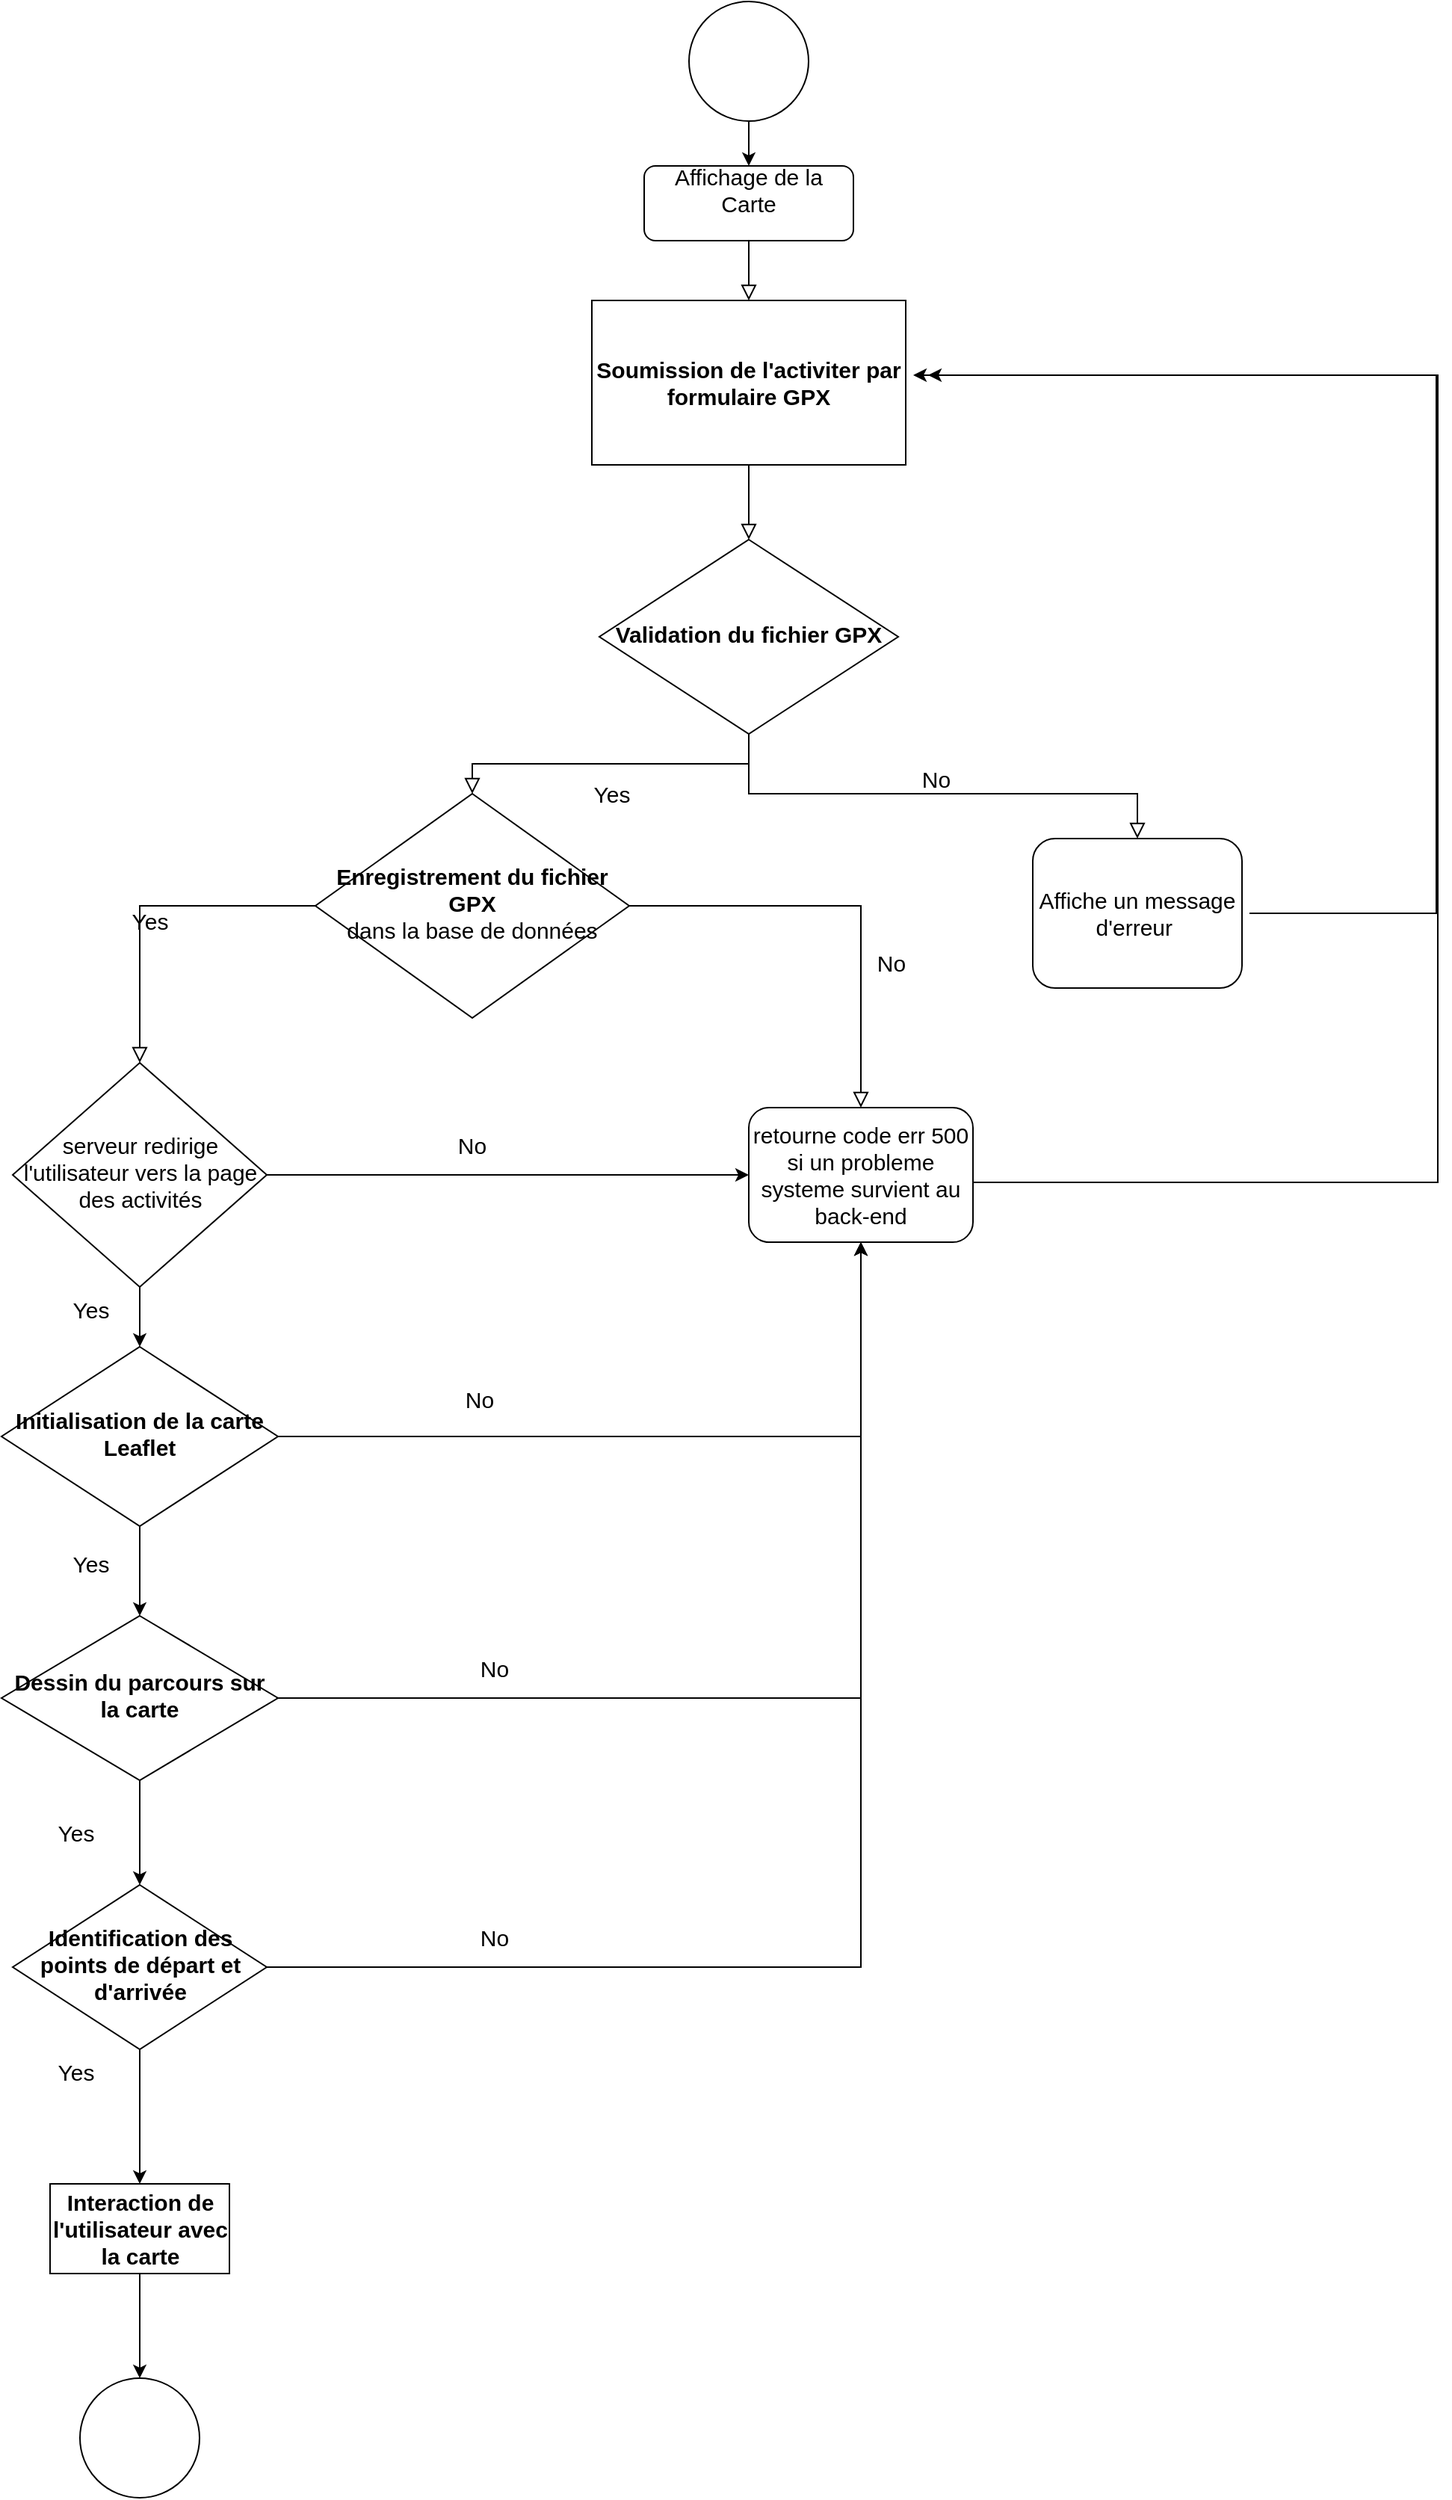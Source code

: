 <mxfile version="24.1.0" type="device" pages="3">
  <diagram id="i1ACrBywy2Pd3KEJN3nK" name="flux logique">
    <mxGraphModel dx="2261" dy="2013" grid="1" gridSize="10" guides="1" tooltips="1" connect="1" arrows="1" fold="1" page="1" pageScale="1" pageWidth="827" pageHeight="1169" math="0" shadow="0">
      <root>
        <mxCell id="0" />
        <mxCell id="1" parent="0" />
        <mxCell id="f6J1kx-qtBaKe6uN9IIR-1" value="" style="rounded=0;html=1;jettySize=auto;orthogonalLoop=1;fontSize=15;endArrow=block;endFill=0;endSize=8;strokeWidth=1;shadow=0;labelBackgroundColor=none;edgeStyle=orthogonalEdgeStyle;" parent="1" source="f6J1kx-qtBaKe6uN9IIR-21" target="f6J1kx-qtBaKe6uN9IIR-5" edge="1">
          <mxGeometry relative="1" as="geometry" />
        </mxCell>
        <mxCell id="f6J1kx-qtBaKe6uN9IIR-2" value="&lt;font style=&quot;font-size: 15px;&quot;&gt;Affichage de la Carte&lt;/font&gt;&lt;div style=&quot;font-size: 15px;&quot;&gt;&lt;font style=&quot;font-size: 15px;&quot;&gt;&lt;br style=&quot;font-size: 15px;&quot;&gt;&lt;/font&gt;&lt;/div&gt;" style="rounded=1;whiteSpace=wrap;html=1;fontSize=15;glass=0;strokeWidth=1;shadow=0;" parent="1" vertex="1">
          <mxGeometry x="370" y="-140" width="140" height="50" as="geometry" />
        </mxCell>
        <mxCell id="f6J1kx-qtBaKe6uN9IIR-3" value="Yes" style="rounded=0;html=1;jettySize=auto;orthogonalLoop=1;fontSize=15;endArrow=block;endFill=0;endSize=8;strokeWidth=1;shadow=0;labelBackgroundColor=none;edgeStyle=orthogonalEdgeStyle;" parent="1" source="f6J1kx-qtBaKe6uN9IIR-5" target="f6J1kx-qtBaKe6uN9IIR-9" edge="1">
          <mxGeometry y="20" relative="1" as="geometry">
            <mxPoint as="offset" />
          </mxGeometry>
        </mxCell>
        <mxCell id="f6J1kx-qtBaKe6uN9IIR-4" value="No" style="edgeStyle=orthogonalEdgeStyle;rounded=0;html=1;jettySize=auto;orthogonalLoop=1;fontSize=15;endArrow=block;endFill=0;endSize=8;strokeWidth=1;shadow=0;labelBackgroundColor=none;" parent="1" source="f6J1kx-qtBaKe6uN9IIR-5" target="f6J1kx-qtBaKe6uN9IIR-6" edge="1">
          <mxGeometry y="10" relative="1" as="geometry">
            <mxPoint as="offset" />
            <Array as="points">
              <mxPoint x="440" y="280" />
            </Array>
          </mxGeometry>
        </mxCell>
        <mxCell id="f6J1kx-qtBaKe6uN9IIR-5" value="&lt;strong style=&quot;font-size: 15px;&quot;&gt;Validation du fichier GPX&lt;/strong&gt;" style="rhombus;whiteSpace=wrap;html=1;shadow=0;fontFamily=Helvetica;fontSize=15;align=center;strokeWidth=1;spacing=6;spacingTop=-4;" parent="1" vertex="1">
          <mxGeometry x="340" y="110" width="200" height="130" as="geometry" />
        </mxCell>
        <mxCell id="f6J1kx-qtBaKe6uN9IIR-19" style="edgeStyle=orthogonalEdgeStyle;rounded=0;orthogonalLoop=1;jettySize=auto;html=1;exitX=0.5;exitY=1;exitDx=0;exitDy=0;fontSize=15;" parent="1" source="f6J1kx-qtBaKe6uN9IIR-20" target="f6J1kx-qtBaKe6uN9IIR-13" edge="1">
          <mxGeometry relative="1" as="geometry">
            <Array as="points" />
          </mxGeometry>
        </mxCell>
        <mxCell id="rBJwGntSCLFOpuWQ98ki-2" style="edgeStyle=orthogonalEdgeStyle;rounded=0;orthogonalLoop=1;jettySize=auto;html=1;exitX=1;exitY=0.5;exitDx=0;exitDy=0;fontSize=15;" parent="1" edge="1">
          <mxGeometry relative="1" as="geometry">
            <mxPoint x="560" as="targetPoint" />
            <mxPoint x="775" y="360" as="sourcePoint" />
            <Array as="points">
              <mxPoint x="900" y="360" />
              <mxPoint x="900" />
            </Array>
          </mxGeometry>
        </mxCell>
        <mxCell id="f6J1kx-qtBaKe6uN9IIR-6" value="Affiche un message d&#39;erreur&amp;nbsp;" style="rounded=1;whiteSpace=wrap;html=1;fontSize=15;glass=0;strokeWidth=1;shadow=0;" parent="1" vertex="1">
          <mxGeometry x="630" y="310" width="140" height="100" as="geometry" />
        </mxCell>
        <mxCell id="f6J1kx-qtBaKe6uN9IIR-7" value="No" style="rounded=0;html=1;jettySize=auto;orthogonalLoop=1;fontSize=15;endArrow=block;endFill=0;endSize=8;strokeWidth=1;shadow=0;labelBackgroundColor=none;edgeStyle=orthogonalEdgeStyle;" parent="1" source="f6J1kx-qtBaKe6uN9IIR-9" target="f6J1kx-qtBaKe6uN9IIR-10" edge="1">
          <mxGeometry x="0.331" y="20" relative="1" as="geometry">
            <mxPoint as="offset" />
          </mxGeometry>
        </mxCell>
        <mxCell id="f6J1kx-qtBaKe6uN9IIR-8" value="Yes" style="edgeStyle=orthogonalEdgeStyle;rounded=0;html=1;jettySize=auto;orthogonalLoop=1;fontSize=15;endArrow=block;endFill=0;endSize=8;strokeWidth=1;shadow=0;labelBackgroundColor=none;" parent="1" source="f6J1kx-qtBaKe6uN9IIR-9" target="rBJwGntSCLFOpuWQ98ki-7" edge="1">
          <mxGeometry y="10" relative="1" as="geometry">
            <mxPoint as="offset" />
            <mxPoint x="35" y="480" as="targetPoint" />
          </mxGeometry>
        </mxCell>
        <mxCell id="f6J1kx-qtBaKe6uN9IIR-9" value="&lt;strong style=&quot;font-size: 15px;&quot;&gt;Enregistrement du fichier GPX&lt;br style=&quot;font-size: 15px;&quot;&gt;&lt;/strong&gt;dans la base de données&lt;strong style=&quot;font-size: 15px;&quot;&gt;&lt;br style=&quot;font-size: 15px;&quot;&gt;&lt;/strong&gt;" style="rhombus;whiteSpace=wrap;html=1;shadow=0;fontFamily=Helvetica;fontSize=15;align=center;strokeWidth=1;spacing=6;spacingTop=-4;" parent="1" vertex="1">
          <mxGeometry x="150" y="280" width="210" height="150" as="geometry" />
        </mxCell>
        <mxCell id="rBJwGntSCLFOpuWQ98ki-3" style="edgeStyle=orthogonalEdgeStyle;rounded=0;orthogonalLoop=1;jettySize=auto;html=1;exitX=1;exitY=0.5;exitDx=0;exitDy=0;fontSize=15;" parent="1" source="f6J1kx-qtBaKe6uN9IIR-10" edge="1">
          <mxGeometry relative="1" as="geometry">
            <mxPoint x="550" as="targetPoint" />
            <mxPoint x="580" y="475" as="sourcePoint" />
            <Array as="points">
              <mxPoint x="580" y="535" />
              <mxPoint x="580" y="540" />
              <mxPoint x="901" y="540" />
              <mxPoint x="901" />
            </Array>
          </mxGeometry>
        </mxCell>
        <mxCell id="f6J1kx-qtBaKe6uN9IIR-10" value="&lt;font style=&quot;font-size: 15px;&quot;&gt;retourne code err 500&lt;br style=&quot;font-size: 15px;&quot;&gt;si un probleme systeme survient au back-end&lt;/font&gt;" style="rounded=1;whiteSpace=wrap;html=1;fontSize=15;glass=0;strokeWidth=1;shadow=0;" parent="1" vertex="1">
          <mxGeometry x="440" y="490" width="150" height="90" as="geometry" />
        </mxCell>
        <mxCell id="f6J1kx-qtBaKe6uN9IIR-13" value="" style="ellipse;whiteSpace=wrap;html=1;aspect=fixed;fontSize=15;" parent="1" vertex="1">
          <mxGeometry x="-7.5" y="1340" width="80" height="80" as="geometry" />
        </mxCell>
        <mxCell id="f6J1kx-qtBaKe6uN9IIR-16" style="edgeStyle=orthogonalEdgeStyle;rounded=0;orthogonalLoop=1;jettySize=auto;html=1;fontSize=15;" parent="1" source="f6J1kx-qtBaKe6uN9IIR-14" target="f6J1kx-qtBaKe6uN9IIR-2" edge="1">
          <mxGeometry relative="1" as="geometry" />
        </mxCell>
        <mxCell id="f6J1kx-qtBaKe6uN9IIR-14" value="" style="ellipse;whiteSpace=wrap;html=1;aspect=fixed;fontSize=15;" parent="1" vertex="1">
          <mxGeometry x="400" y="-250" width="80" height="80" as="geometry" />
        </mxCell>
        <mxCell id="f6J1kx-qtBaKe6uN9IIR-20" value="&lt;strong style=&quot;font-size: 15px;&quot;&gt;Interaction de l&#39;utilisateur avec la carte&lt;/strong&gt;" style="rounded=0;whiteSpace=wrap;html=1;fontSize=15;" parent="1" vertex="1">
          <mxGeometry x="-27.5" y="1210" width="120" height="60" as="geometry" />
        </mxCell>
        <mxCell id="rBJwGntSCLFOpuWQ98ki-12" style="edgeStyle=orthogonalEdgeStyle;rounded=0;orthogonalLoop=1;jettySize=auto;html=1;fontSize=15;" parent="1" source="rBJwGntSCLFOpuWQ98ki-6" target="rBJwGntSCLFOpuWQ98ki-8" edge="1">
          <mxGeometry relative="1" as="geometry" />
        </mxCell>
        <mxCell id="rBJwGntSCLFOpuWQ98ki-13" style="edgeStyle=orthogonalEdgeStyle;rounded=0;orthogonalLoop=1;jettySize=auto;html=1;fontSize=15;" parent="1" source="rBJwGntSCLFOpuWQ98ki-6" target="f6J1kx-qtBaKe6uN9IIR-10" edge="1">
          <mxGeometry relative="1" as="geometry" />
        </mxCell>
        <mxCell id="rBJwGntSCLFOpuWQ98ki-6" value="&lt;strong style=&quot;font-size: 15px;&quot;&gt;Initialisation de la carte Leaflet&lt;/strong&gt;&lt;strong style=&quot;font-size: 15px;&quot;&gt;&lt;br style=&quot;font-size: 15px;&quot;&gt;&lt;/strong&gt;" style="rhombus;whiteSpace=wrap;html=1;shadow=0;fontFamily=Helvetica;fontSize=15;align=center;strokeWidth=1;spacing=6;spacingTop=-4;" parent="1" vertex="1">
          <mxGeometry x="-60" y="650" width="185" height="120" as="geometry" />
        </mxCell>
        <mxCell id="rBJwGntSCLFOpuWQ98ki-10" style="edgeStyle=orthogonalEdgeStyle;rounded=0;orthogonalLoop=1;jettySize=auto;html=1;entryX=0;entryY=0.5;entryDx=0;entryDy=0;fontSize=15;" parent="1" source="rBJwGntSCLFOpuWQ98ki-7" target="f6J1kx-qtBaKe6uN9IIR-10" edge="1">
          <mxGeometry relative="1" as="geometry" />
        </mxCell>
        <mxCell id="rBJwGntSCLFOpuWQ98ki-11" style="edgeStyle=orthogonalEdgeStyle;rounded=0;orthogonalLoop=1;jettySize=auto;html=1;fontSize=15;" parent="1" source="rBJwGntSCLFOpuWQ98ki-7" target="rBJwGntSCLFOpuWQ98ki-6" edge="1">
          <mxGeometry relative="1" as="geometry" />
        </mxCell>
        <mxCell id="rBJwGntSCLFOpuWQ98ki-7" value="&lt;span style=&quot;font-size: 15px;&quot;&gt;serveur redirige l&#39;utilisateur vers la page des activités&lt;/span&gt;&lt;strong style=&quot;font-size: 15px;&quot;&gt;&lt;br style=&quot;font-size: 15px;&quot;&gt;&lt;/strong&gt;" style="rhombus;whiteSpace=wrap;html=1;shadow=0;fontFamily=Helvetica;fontSize=15;align=center;strokeWidth=1;spacing=6;spacingTop=-4;" parent="1" vertex="1">
          <mxGeometry x="-52.5" y="460" width="170" height="150" as="geometry" />
        </mxCell>
        <mxCell id="rBJwGntSCLFOpuWQ98ki-14" style="edgeStyle=orthogonalEdgeStyle;rounded=0;orthogonalLoop=1;jettySize=auto;html=1;entryX=0.5;entryY=1;entryDx=0;entryDy=0;fontSize=15;" parent="1" source="rBJwGntSCLFOpuWQ98ki-8" target="f6J1kx-qtBaKe6uN9IIR-10" edge="1">
          <mxGeometry relative="1" as="geometry" />
        </mxCell>
        <mxCell id="rBJwGntSCLFOpuWQ98ki-15" style="edgeStyle=orthogonalEdgeStyle;rounded=0;orthogonalLoop=1;jettySize=auto;html=1;fontSize=15;" parent="1" source="rBJwGntSCLFOpuWQ98ki-8" target="rBJwGntSCLFOpuWQ98ki-9" edge="1">
          <mxGeometry relative="1" as="geometry" />
        </mxCell>
        <mxCell id="rBJwGntSCLFOpuWQ98ki-8" value="&lt;strong style=&quot;font-size: 15px;&quot;&gt;Dessin du parcours sur la carte&lt;/strong&gt;&lt;strong style=&quot;font-size: 15px;&quot;&gt;&lt;br style=&quot;font-size: 15px;&quot;&gt;&lt;/strong&gt;" style="rhombus;whiteSpace=wrap;html=1;shadow=0;fontFamily=Helvetica;fontSize=15;align=center;strokeWidth=1;spacing=6;spacingTop=-4;" parent="1" vertex="1">
          <mxGeometry x="-60" y="830" width="185" height="110" as="geometry" />
        </mxCell>
        <mxCell id="rBJwGntSCLFOpuWQ98ki-16" style="edgeStyle=orthogonalEdgeStyle;rounded=0;orthogonalLoop=1;jettySize=auto;html=1;fontSize=15;" parent="1" source="rBJwGntSCLFOpuWQ98ki-9" target="f6J1kx-qtBaKe6uN9IIR-10" edge="1">
          <mxGeometry relative="1" as="geometry" />
        </mxCell>
        <mxCell id="rBJwGntSCLFOpuWQ98ki-17" style="edgeStyle=orthogonalEdgeStyle;rounded=0;orthogonalLoop=1;jettySize=auto;html=1;fontSize=15;" parent="1" source="rBJwGntSCLFOpuWQ98ki-9" target="f6J1kx-qtBaKe6uN9IIR-20" edge="1">
          <mxGeometry relative="1" as="geometry" />
        </mxCell>
        <mxCell id="rBJwGntSCLFOpuWQ98ki-9" value="&lt;strong style=&quot;font-size: 15px;&quot;&gt;Identification des points de départ et d&#39;arrivée&lt;/strong&gt;&lt;strong style=&quot;font-size: 15px;&quot;&gt;&lt;br style=&quot;font-size: 15px;&quot;&gt;&lt;/strong&gt;" style="rhombus;whiteSpace=wrap;html=1;shadow=0;fontFamily=Helvetica;fontSize=15;align=center;strokeWidth=1;spacing=6;spacingTop=-4;" parent="1" vertex="1">
          <mxGeometry x="-52.5" y="1010" width="170" height="110" as="geometry" />
        </mxCell>
        <mxCell id="rBJwGntSCLFOpuWQ98ki-18" value="&lt;font style=&quot;font-size: 15px;&quot;&gt;Yes&lt;/font&gt;" style="text;strokeColor=none;align=center;fillColor=none;html=1;verticalAlign=middle;whiteSpace=wrap;rounded=0;fontSize=15;" parent="1" vertex="1">
          <mxGeometry x="-30" y="610" width="60" height="30" as="geometry" />
        </mxCell>
        <mxCell id="rBJwGntSCLFOpuWQ98ki-19" value="&lt;font style=&quot;font-size: 15px;&quot;&gt;Yes&lt;/font&gt;" style="text;strokeColor=none;align=center;fillColor=none;html=1;verticalAlign=middle;whiteSpace=wrap;rounded=0;fontSize=15;" parent="1" vertex="1">
          <mxGeometry x="-30" y="780" width="60" height="30" as="geometry" />
        </mxCell>
        <mxCell id="rBJwGntSCLFOpuWQ98ki-20" value="&lt;font style=&quot;font-size: 15px;&quot;&gt;Yes&lt;/font&gt;" style="text;strokeColor=none;align=center;fillColor=none;html=1;verticalAlign=middle;whiteSpace=wrap;rounded=0;fontSize=15;" parent="1" vertex="1">
          <mxGeometry x="-40" y="960" width="60" height="30" as="geometry" />
        </mxCell>
        <mxCell id="rBJwGntSCLFOpuWQ98ki-21" value="&lt;font style=&quot;font-size: 15px;&quot;&gt;Yes&lt;/font&gt;" style="text;strokeColor=none;align=center;fillColor=none;html=1;verticalAlign=middle;whiteSpace=wrap;rounded=0;fontSize=15;" parent="1" vertex="1">
          <mxGeometry x="-40" y="1120" width="60" height="30" as="geometry" />
        </mxCell>
        <mxCell id="rBJwGntSCLFOpuWQ98ki-23" value="&lt;font style=&quot;font-size: 15px;&quot;&gt;No&lt;/font&gt;" style="text;strokeColor=none;align=center;fillColor=none;html=1;verticalAlign=middle;whiteSpace=wrap;rounded=0;fontSize=15;" parent="1" vertex="1">
          <mxGeometry x="240" y="1030" width="60" height="30" as="geometry" />
        </mxCell>
        <mxCell id="rBJwGntSCLFOpuWQ98ki-24" value="&lt;font style=&quot;font-size: 15px;&quot;&gt;No&lt;/font&gt;" style="text;strokeColor=none;align=center;fillColor=none;html=1;verticalAlign=middle;whiteSpace=wrap;rounded=0;fontSize=15;" parent="1" vertex="1">
          <mxGeometry x="240" y="850" width="60" height="30" as="geometry" />
        </mxCell>
        <mxCell id="rBJwGntSCLFOpuWQ98ki-25" value="&lt;font style=&quot;font-size: 15px;&quot;&gt;No&lt;/font&gt;" style="text;strokeColor=none;align=center;fillColor=none;html=1;verticalAlign=middle;whiteSpace=wrap;rounded=0;fontSize=15;" parent="1" vertex="1">
          <mxGeometry x="230" y="670" width="60" height="30" as="geometry" />
        </mxCell>
        <mxCell id="rBJwGntSCLFOpuWQ98ki-26" value="&lt;font style=&quot;font-size: 15px;&quot;&gt;No&lt;/font&gt;" style="text;strokeColor=none;align=center;fillColor=none;html=1;verticalAlign=middle;whiteSpace=wrap;rounded=0;fontSize=15;" parent="1" vertex="1">
          <mxGeometry x="225" y="500" width="60" height="30" as="geometry" />
        </mxCell>
        <mxCell id="rBJwGntSCLFOpuWQ98ki-29" value="" style="rounded=0;html=1;jettySize=auto;orthogonalLoop=1;fontSize=15;endArrow=block;endFill=0;endSize=8;strokeWidth=1;shadow=0;labelBackgroundColor=none;edgeStyle=orthogonalEdgeStyle;" parent="1" source="f6J1kx-qtBaKe6uN9IIR-2" target="f6J1kx-qtBaKe6uN9IIR-21" edge="1">
          <mxGeometry relative="1" as="geometry">
            <mxPoint x="440" y="-90" as="sourcePoint" />
            <mxPoint x="440" y="130" as="targetPoint" />
          </mxGeometry>
        </mxCell>
        <mxCell id="f6J1kx-qtBaKe6uN9IIR-21" value="&lt;strong style=&quot;font-size: 15px;&quot;&gt;Soumission de l&#39;activiter par formulaire GPX&lt;/strong&gt;" style="rounded=0;whiteSpace=wrap;html=1;fontSize=15;" parent="1" vertex="1">
          <mxGeometry x="335" y="-50" width="210" height="110" as="geometry" />
        </mxCell>
      </root>
    </mxGraphModel>
  </diagram>
  <diagram id="v27XW-EMthxNgn7mn4yq" name="modele de donnee">
    <mxGraphModel dx="1434" dy="844" grid="1" gridSize="10" guides="1" tooltips="1" connect="1" arrows="1" fold="1" page="1" pageScale="1" pageWidth="827" pageHeight="1169" math="0" shadow="0">
      <root>
        <mxCell id="0" />
        <mxCell id="1" parent="0" />
        <mxCell id="Eio3FYPdLac3Rj208qRC-1" value="Activity      " style="swimlane;fontStyle=0;align=center;verticalAlign=top;childLayout=stackLayout;horizontal=1;startSize=26;horizontalStack=0;resizeParent=1;resizeLast=0;collapsible=1;marginBottom=0;rounded=0;shadow=0;strokeWidth=1;" parent="1" vertex="1">
          <mxGeometry x="440" y="130" width="250" height="290" as="geometry">
            <mxRectangle x="550" y="140" width="160" height="26" as="alternateBounds" />
          </mxGeometry>
        </mxCell>
        <mxCell id="Eio3FYPdLac3Rj208qRC-2" value="id" style="text;align=left;verticalAlign=top;spacingLeft=4;spacingRight=4;overflow=hidden;rotatable=0;points=[[0,0.5],[1,0.5]];portConstraint=eastwest;" parent="Eio3FYPdLac3Rj208qRC-1" vertex="1">
          <mxGeometry y="26" width="250" height="24" as="geometry" />
        </mxCell>
        <mxCell id="Eio3FYPdLac3Rj208qRC-3" value="userId" style="text;align=left;verticalAlign=top;spacingLeft=4;spacingRight=4;overflow=hidden;rotatable=0;points=[[0,0.5],[1,0.5]];portConstraint=eastwest;rounded=0;shadow=0;html=0;" parent="Eio3FYPdLac3Rj208qRC-1" vertex="1">
          <mxGeometry y="50" width="250" height="26" as="geometry" />
        </mxCell>
        <mxCell id="Eio3FYPdLac3Rj208qRC-4" value="name" style="text;align=left;verticalAlign=top;spacingLeft=4;spacingRight=4;overflow=hidden;rotatable=0;points=[[0,0.5],[1,0.5]];portConstraint=eastwest;rounded=0;shadow=0;html=0;" parent="Eio3FYPdLac3Rj208qRC-1" vertex="1">
          <mxGeometry y="76" width="250" height="26" as="geometry" />
        </mxCell>
        <mxCell id="Eio3FYPdLac3Rj208qRC-5" value="city" style="text;align=left;verticalAlign=top;spacingLeft=4;spacingRight=4;overflow=hidden;rotatable=0;points=[[0,0.5],[1,0.5]];portConstraint=eastwest;rounded=0;shadow=0;html=0;" parent="Eio3FYPdLac3Rj208qRC-1" vertex="1">
          <mxGeometry y="102" width="250" height="26" as="geometry" />
        </mxCell>
        <mxCell id="Eio3FYPdLac3Rj208qRC-6" value="type" style="text;align=left;verticalAlign=top;spacingLeft=4;spacingRight=4;overflow=hidden;rotatable=0;points=[[0,0.5],[1,0.5]];portConstraint=eastwest;rounded=0;shadow=0;html=0;" parent="Eio3FYPdLac3Rj208qRC-1" vertex="1">
          <mxGeometry y="128" width="250" height="26" as="geometry" />
        </mxCell>
        <mxCell id="Eio3FYPdLac3Rj208qRC-7" value="date" style="text;align=left;verticalAlign=top;spacingLeft=4;spacingRight=4;overflow=hidden;rotatable=0;points=[[0,0.5],[1,0.5]];portConstraint=eastwest;" parent="Eio3FYPdLac3Rj208qRC-1" vertex="1">
          <mxGeometry y="154" width="250" height="26" as="geometry" />
        </mxCell>
        <mxCell id="Eio3FYPdLac3Rj208qRC-8" value="durationTotal" style="text;align=left;verticalAlign=top;spacingLeft=4;spacingRight=4;overflow=hidden;rotatable=0;points=[[0,0.5],[1,0.5]];portConstraint=eastwest;" parent="Eio3FYPdLac3Rj208qRC-1" vertex="1">
          <mxGeometry y="180" width="250" height="26" as="geometry" />
        </mxCell>
        <mxCell id="Eio3FYPdLac3Rj208qRC-9" value="distanceTotal" style="text;align=left;verticalAlign=top;spacingLeft=4;spacingRight=4;overflow=hidden;rotatable=0;points=[[0,0.5],[1,0.5]];portConstraint=eastwest;" parent="Eio3FYPdLac3Rj208qRC-1" vertex="1">
          <mxGeometry y="206" width="250" height="26" as="geometry" />
        </mxCell>
        <mxCell id="Eio3FYPdLac3Rj208qRC-10" value="comment" style="text;align=left;verticalAlign=top;spacingLeft=4;spacingRight=4;overflow=hidden;rotatable=0;points=[[0,0.5],[1,0.5]];portConstraint=eastwest;" parent="Eio3FYPdLac3Rj208qRC-1" vertex="1">
          <mxGeometry y="232" width="250" height="26" as="geometry" />
        </mxCell>
        <mxCell id="Eio3FYPdLac3Rj208qRC-11" value="segments" style="text;align=left;verticalAlign=top;spacingLeft=4;spacingRight=4;overflow=hidden;rotatable=0;points=[[0,0.5],[1,0.5]];portConstraint=eastwest;" parent="Eio3FYPdLac3Rj208qRC-1" vertex="1">
          <mxGeometry y="258" width="250" height="26" as="geometry" />
        </mxCell>
        <mxCell id="QdHSoZASMkxiS02J_8Xx-1" value="User" style="swimlane;fontStyle=0;align=center;verticalAlign=top;childLayout=stackLayout;horizontal=1;startSize=26;horizontalStack=0;resizeParent=1;resizeLast=0;collapsible=1;marginBottom=0;rounded=0;shadow=0;strokeWidth=1;" parent="1" vertex="1">
          <mxGeometry x="50" y="130" width="180" height="90" as="geometry">
            <mxRectangle x="550" y="140" width="160" height="26" as="alternateBounds" />
          </mxGeometry>
        </mxCell>
        <mxCell id="QdHSoZASMkxiS02J_8Xx-3" value="userId" style="text;align=left;verticalAlign=top;spacingLeft=4;spacingRight=4;overflow=hidden;rotatable=0;points=[[0,0.5],[1,0.5]];portConstraint=eastwest;rounded=0;shadow=0;html=0;" parent="QdHSoZASMkxiS02J_8Xx-1" vertex="1">
          <mxGeometry y="26" width="180" height="26" as="geometry" />
        </mxCell>
        <mxCell id="QdHSoZASMkxiS02J_8Xx-2" value="token" style="text;align=left;verticalAlign=top;spacingLeft=4;spacingRight=4;overflow=hidden;rotatable=0;points=[[0,0.5],[1,0.5]];portConstraint=eastwest;" parent="QdHSoZASMkxiS02J_8Xx-1" vertex="1">
          <mxGeometry y="52" width="180" height="24" as="geometry" />
        </mxCell>
        <mxCell id="QdHSoZASMkxiS02J_8Xx-13" value="&lt;font style=&quot;font-size: 20px;&quot;&gt;Modele de donnee&lt;/font&gt;" style="text;strokeColor=none;align=center;fillColor=none;html=1;verticalAlign=middle;whiteSpace=wrap;rounded=0;" parent="1" vertex="1">
          <mxGeometry x="220" y="10" width="370" height="60" as="geometry" />
        </mxCell>
        <mxCell id="ivmKL-tHWaWIymur9N4N-1" style="edgeStyle=orthogonalEdgeStyle;rounded=0;orthogonalLoop=1;jettySize=auto;html=1;entryX=1;entryY=0.5;entryDx=0;entryDy=0;" parent="1" source="Eio3FYPdLac3Rj208qRC-7" target="QdHSoZASMkxiS02J_8Xx-3" edge="1">
          <mxGeometry relative="1" as="geometry" />
        </mxCell>
      </root>
    </mxGraphModel>
  </diagram>
  <diagram id="atqr6acKGb3iI7-QaO9S" name="diagramme de classe">
    <mxGraphModel dx="1434" dy="844" grid="1" gridSize="10" guides="1" tooltips="1" connect="1" arrows="1" fold="1" page="1" pageScale="1" pageWidth="827" pageHeight="1169" math="0" shadow="0">
      <root>
        <mxCell id="0" />
        <mxCell id="1" parent="0" />
        <mxCell id="_y_7mwzvJ3z7avcLOllt-1" value="&lt;font style=&quot;font-size: 20px;&quot;&gt;Diagramme de classe&lt;/font&gt;" style="text;strokeColor=none;align=center;fillColor=none;html=1;verticalAlign=middle;whiteSpace=wrap;rounded=0;" parent="1" vertex="1">
          <mxGeometry x="520" y="40" width="390" height="60" as="geometry" />
        </mxCell>
        <mxCell id="YMD6zo-OpProe21ODSic-1" value="Utilisateur         " style="swimlane;fontStyle=0;align=center;verticalAlign=top;childLayout=stackLayout;horizontal=1;startSize=26;horizontalStack=0;resizeParent=1;resizeLast=0;collapsible=1;marginBottom=0;rounded=0;shadow=0;strokeWidth=1;" parent="1" vertex="1">
          <mxGeometry y="120" width="250" height="90" as="geometry">
            <mxRectangle x="550" y="140" width="160" height="26" as="alternateBounds" />
          </mxGeometry>
        </mxCell>
        <mxCell id="YMD6zo-OpProe21ODSic-10" value="user_id: int                 " style="text;align=left;verticalAlign=top;spacingLeft=4;spacingRight=4;overflow=hidden;rotatable=0;points=[[0,0.5],[1,0.5]];portConstraint=eastwest;" parent="YMD6zo-OpProe21ODSic-1" vertex="1">
          <mxGeometry y="26" width="250" height="26" as="geometry" />
        </mxCell>
        <mxCell id="YMD6zo-OpProe21ODSic-11" value="token: string                " style="text;align=left;verticalAlign=top;spacingLeft=4;spacingRight=4;overflow=hidden;rotatable=0;points=[[0,0.5],[1,0.5]];portConstraint=eastwest;" parent="YMD6zo-OpProe21ODSic-1" vertex="1">
          <mxGeometry y="52" width="250" height="26" as="geometry" />
        </mxCell>
        <mxCell id="YMD6zo-OpProe21ODSic-82" style="edgeStyle=orthogonalEdgeStyle;rounded=0;orthogonalLoop=1;jettySize=auto;html=1;entryX=1;entryY=0.5;entryDx=0;entryDy=0;exitX=-0.016;exitY=0.808;exitDx=0;exitDy=0;exitPerimeter=0;" parent="1" source="UNYNzR9SmC4CTMahktkJ-10" target="YMD6zo-OpProe21ODSic-38" edge="1">
          <mxGeometry relative="1" as="geometry">
            <mxPoint x="670" y="165" as="targetPoint" />
          </mxGeometry>
        </mxCell>
        <mxCell id="YMD6zo-OpProe21ODSic-34" value="Activité" style="swimlane;fontStyle=0;align=center;verticalAlign=top;childLayout=stackLayout;horizontal=1;startSize=26;horizontalStack=0;resizeParent=1;resizeLast=0;collapsible=1;marginBottom=0;rounded=0;shadow=0;strokeWidth=1;" parent="1" vertex="1">
          <mxGeometry x="340" y="170" width="250" height="290" as="geometry">
            <mxRectangle x="550" y="140" width="160" height="26" as="alternateBounds" />
          </mxGeometry>
        </mxCell>
        <mxCell id="YMD6zo-OpProe21ODSic-35" value="activity_id: int" style="text;align=left;verticalAlign=top;spacingLeft=4;spacingRight=4;overflow=hidden;rotatable=0;points=[[0,0.5],[1,0.5]];portConstraint=eastwest;" parent="YMD6zo-OpProe21ODSic-34" vertex="1">
          <mxGeometry y="26" width="250" height="24" as="geometry" />
        </mxCell>
        <mxCell id="YMD6zo-OpProe21ODSic-36" value="user_id: int                 " style="text;align=left;verticalAlign=top;spacingLeft=4;spacingRight=4;overflow=hidden;rotatable=0;points=[[0,0.5],[1,0.5]];portConstraint=eastwest;rounded=0;shadow=0;html=0;" parent="YMD6zo-OpProe21ODSic-34" vertex="1">
          <mxGeometry y="50" width="250" height="30" as="geometry" />
        </mxCell>
        <mxCell id="YMD6zo-OpProe21ODSic-37" value="name: string                " style="text;align=left;verticalAlign=top;spacingLeft=4;spacingRight=4;overflow=hidden;rotatable=0;points=[[0,0.5],[1,0.5]];portConstraint=eastwest;rounded=0;shadow=0;html=0;" parent="YMD6zo-OpProe21ODSic-34" vertex="1">
          <mxGeometry y="80" width="250" height="26" as="geometry" />
        </mxCell>
        <mxCell id="YMD6zo-OpProe21ODSic-38" value="city: string    " style="text;align=left;verticalAlign=top;spacingLeft=4;spacingRight=4;overflow=hidden;rotatable=0;points=[[0,0.5],[1,0.5]];portConstraint=eastwest;rounded=0;shadow=0;html=0;" parent="YMD6zo-OpProe21ODSic-34" vertex="1">
          <mxGeometry y="106" width="250" height="26" as="geometry" />
        </mxCell>
        <mxCell id="YMD6zo-OpProe21ODSic-39" value="type: enum (Running, Biking, Walking)" style="text;align=left;verticalAlign=top;spacingLeft=4;spacingRight=4;overflow=hidden;rotatable=0;points=[[0,0.5],[1,0.5]];portConstraint=eastwest;rounded=0;shadow=0;html=0;" parent="YMD6zo-OpProe21ODSic-34" vertex="1">
          <mxGeometry y="132" width="250" height="26" as="geometry" />
        </mxCell>
        <mxCell id="YMD6zo-OpProe21ODSic-40" value="date: datetime  " style="text;align=left;verticalAlign=top;spacingLeft=4;spacingRight=4;overflow=hidden;rotatable=0;points=[[0,0.5],[1,0.5]];portConstraint=eastwest;" parent="YMD6zo-OpProe21ODSic-34" vertex="1">
          <mxGeometry y="158" width="250" height="26" as="geometry" />
        </mxCell>
        <mxCell id="YMD6zo-OpProe21ODSic-41" value="durationTotal: double " style="text;align=left;verticalAlign=top;spacingLeft=4;spacingRight=4;overflow=hidden;rotatable=0;points=[[0,0.5],[1,0.5]];portConstraint=eastwest;" parent="YMD6zo-OpProe21ODSic-34" vertex="1">
          <mxGeometry y="184" width="250" height="26" as="geometry" />
        </mxCell>
        <mxCell id="YMD6zo-OpProe21ODSic-42" value="distanceTotal: double " style="text;align=left;verticalAlign=top;spacingLeft=4;spacingRight=4;overflow=hidden;rotatable=0;points=[[0,0.5],[1,0.5]];portConstraint=eastwest;" parent="YMD6zo-OpProe21ODSic-34" vertex="1">
          <mxGeometry y="210" width="250" height="26" as="geometry" />
        </mxCell>
        <mxCell id="YMD6zo-OpProe21ODSic-43" value="comment: string " style="text;align=left;verticalAlign=top;spacingLeft=4;spacingRight=4;overflow=hidden;rotatable=0;points=[[0,0.5],[1,0.5]];portConstraint=eastwest;" parent="YMD6zo-OpProe21ODSic-34" vertex="1">
          <mxGeometry y="236" width="250" height="26" as="geometry" />
        </mxCell>
        <mxCell id="YMD6zo-OpProe21ODSic-44" value="segments: json object" style="text;align=left;verticalAlign=top;spacingLeft=4;spacingRight=4;overflow=hidden;rotatable=0;points=[[0,0.5],[1,0.5]];portConstraint=eastwest;" parent="YMD6zo-OpProe21ODSic-34" vertex="1">
          <mxGeometry y="262" width="250" height="26" as="geometry" />
        </mxCell>
        <mxCell id="C0ik36R6e6XeGvFMZULU-1" style="edgeStyle=orthogonalEdgeStyle;rounded=0;orthogonalLoop=1;jettySize=auto;html=1;" parent="1" source="YMD6zo-OpProe21ODSic-38" target="YMD6zo-OpProe21ODSic-10" edge="1">
          <mxGeometry relative="1" as="geometry" />
        </mxCell>
        <mxCell id="UNYNzR9SmC4CTMahktkJ-1" value="MapComponent" style="swimlane;fontStyle=0;align=center;verticalAlign=top;childLayout=stackLayout;horizontal=1;startSize=26;horizontalStack=0;resizeParent=1;resizeLast=0;collapsible=1;marginBottom=0;rounded=0;shadow=0;strokeWidth=1;" parent="1" vertex="1">
          <mxGeometry x="680" y="130" width="250" height="90" as="geometry">
            <mxRectangle x="550" y="140" width="160" height="26" as="alternateBounds" />
          </mxGeometry>
        </mxCell>
        <mxCell id="UNYNzR9SmC4CTMahktkJ-10" value="map: Leaflet.Map             " style="text;align=left;verticalAlign=top;spacingLeft=4;spacingRight=4;overflow=hidden;rotatable=0;points=[[0,0.5],[1,0.5]];portConstraint=eastwest;" parent="UNYNzR9SmC4CTMahktkJ-1" vertex="1">
          <mxGeometry y="26" width="250" height="26" as="geometry" />
        </mxCell>
        <mxCell id="UNYNzR9SmC4CTMahktkJ-11" value="segments: Segment[]          " style="text;align=left;verticalAlign=top;spacingLeft=4;spacingRight=4;overflow=hidden;rotatable=0;points=[[0,0.5],[1,0.5]];portConstraint=eastwest;" parent="UNYNzR9SmC4CTMahktkJ-1" vertex="1">
          <mxGeometry y="52" width="250" height="26" as="geometry" />
        </mxCell>
        <mxCell id="UNYNzR9SmC4CTMahktkJ-15" value="" style="rounded=0;whiteSpace=wrap;html=1;" parent="1" vertex="1">
          <mxGeometry x="340" y="460" width="250" height="80" as="geometry" />
        </mxCell>
        <mxCell id="UNYNzR9SmC4CTMahktkJ-16" value="modifyActivite(activity_id)" style="text;align=left;verticalAlign=top;spacingLeft=4;spacingRight=4;overflow=hidden;rotatable=0;points=[[0,0.5],[1,0.5]];portConstraint=eastwest;" parent="1" vertex="1">
          <mxGeometry x="350" y="470" width="250" height="26" as="geometry" />
        </mxCell>
        <mxCell id="UNYNzR9SmC4CTMahktkJ-17" value="suppressionActivity(activity_id)" style="text;align=left;verticalAlign=top;spacingLeft=4;spacingRight=4;overflow=hidden;rotatable=0;points=[[0,0.5],[1,0.5]];portConstraint=eastwest;" parent="1" vertex="1">
          <mxGeometry x="350" y="496" width="250" height="26" as="geometry" />
        </mxCell>
        <mxCell id="WHUXHiX9tEQv9fqaMn64-12" value="Segment" style="swimlane;fontStyle=0;align=center;verticalAlign=top;childLayout=stackLayout;horizontal=1;startSize=26;horizontalStack=0;resizeParent=1;resizeLast=0;collapsible=1;marginBottom=0;rounded=0;shadow=0;strokeWidth=1;" parent="1" vertex="1">
          <mxGeometry x="1110" y="130" width="250" height="70" as="geometry">
            <mxRectangle x="550" y="140" width="160" height="26" as="alternateBounds" />
          </mxGeometry>
        </mxCell>
        <mxCell id="WHUXHiX9tEQv9fqaMn64-13" value="trackPoints: TrackPoint[]   " style="text;align=left;verticalAlign=top;spacingLeft=4;spacingRight=4;overflow=hidden;rotatable=0;points=[[0,0.5],[1,0.5]];portConstraint=eastwest;" parent="WHUXHiX9tEQv9fqaMn64-12" vertex="1">
          <mxGeometry y="26" width="250" height="26" as="geometry" />
        </mxCell>
        <mxCell id="WHUXHiX9tEQv9fqaMn64-17" value="TrackPoint" style="swimlane;fontStyle=0;align=center;verticalAlign=top;childLayout=stackLayout;horizontal=1;startSize=26;horizontalStack=0;resizeParent=1;resizeLast=0;collapsible=1;marginBottom=0;rounded=0;shadow=0;strokeWidth=1;" parent="1" vertex="1">
          <mxGeometry x="1090" y="274" width="250" height="120" as="geometry">
            <mxRectangle x="550" y="140" width="160" height="26" as="alternateBounds" />
          </mxGeometry>
        </mxCell>
        <mxCell id="WHUXHiX9tEQv9fqaMn64-18" value="latitude: number" style="text;align=left;verticalAlign=top;spacingLeft=4;spacingRight=4;overflow=hidden;rotatable=0;points=[[0,0.5],[1,0.5]];portConstraint=eastwest;" parent="WHUXHiX9tEQv9fqaMn64-17" vertex="1">
          <mxGeometry y="26" width="250" height="26" as="geometry" />
        </mxCell>
        <mxCell id="WHUXHiX9tEQv9fqaMn64-19" value="longitude: number" style="text;align=left;verticalAlign=top;spacingLeft=4;spacingRight=4;overflow=hidden;rotatable=0;points=[[0,0.5],[1,0.5]];portConstraint=eastwest;" parent="WHUXHiX9tEQv9fqaMn64-17" vertex="1">
          <mxGeometry y="52" width="250" height="26" as="geometry" />
        </mxCell>
        <mxCell id="WHUXHiX9tEQv9fqaMn64-20" value="elevation: number" style="text;align=left;verticalAlign=top;spacingLeft=4;spacingRight=4;overflow=hidden;rotatable=0;points=[[0,0.5],[1,0.5]];portConstraint=eastwest;" parent="WHUXHiX9tEQv9fqaMn64-17" vertex="1">
          <mxGeometry y="78" width="250" height="26" as="geometry" />
        </mxCell>
        <mxCell id="WHUXHiX9tEQv9fqaMn64-27" value="" style="rounded=0;whiteSpace=wrap;html=1;" parent="1" vertex="1">
          <mxGeometry x="680" y="220" width="250" height="80" as="geometry" />
        </mxCell>
        <mxCell id="WHUXHiX9tEQv9fqaMn64-28" value="generatePath(): Path         " style="text;align=left;verticalAlign=top;spacingLeft=4;spacingRight=4;overflow=hidden;rotatable=0;points=[[0,0.5],[1,0.5]];portConstraint=eastwest;" parent="1" vertex="1">
          <mxGeometry x="680" y="227" width="250" height="26" as="geometry" />
        </mxCell>
        <mxCell id="WHUXHiX9tEQv9fqaMn64-29" value="calculateCentroid(): Coordinate " style="text;align=left;verticalAlign=top;spacingLeft=4;spacingRight=4;overflow=hidden;rotatable=0;points=[[0,0.5],[1,0.5]];portConstraint=eastwest;" parent="1" vertex="1">
          <mxGeometry x="680" y="253" width="250" height="26" as="geometry" />
        </mxCell>
        <mxCell id="WHUXHiX9tEQv9fqaMn64-30" value="addMarkers(): void           " style="text;align=left;verticalAlign=top;spacingLeft=4;spacingRight=4;overflow=hidden;rotatable=0;points=[[0,0.5],[1,0.5]];portConstraint=eastwest;" parent="1" vertex="1">
          <mxGeometry x="680" y="274" width="250" height="26" as="geometry" />
        </mxCell>
        <mxCell id="WHUXHiX9tEQv9fqaMn64-55" value="" style="endArrow=none;dashed=1;html=1;rounded=0;entryX=0;entryY=0.5;entryDx=0;entryDy=0;exitX=1;exitY=0.5;exitDx=0;exitDy=0;" parent="1" source="UNYNzR9SmC4CTMahktkJ-10" target="WHUXHiX9tEQv9fqaMn64-13" edge="1">
          <mxGeometry width="50" height="50" relative="1" as="geometry">
            <mxPoint x="620" y="320" as="sourcePoint" />
            <mxPoint x="670" y="270" as="targetPoint" />
            <Array as="points" />
          </mxGeometry>
        </mxCell>
        <mxCell id="WHUXHiX9tEQv9fqaMn64-56" value="" style="endArrow=none;dashed=1;html=1;rounded=0;entryX=0.528;entryY=0.017;entryDx=0;entryDy=0;exitX=0.5;exitY=1;exitDx=0;exitDy=0;entryPerimeter=0;" parent="1" target="WHUXHiX9tEQv9fqaMn64-17" edge="1" source="WHUXHiX9tEQv9fqaMn64-12">
          <mxGeometry width="50" height="50" relative="1" as="geometry">
            <mxPoint x="1150" y="210" as="sourcePoint" />
            <mxPoint x="1260" y="220" as="targetPoint" />
            <Array as="points" />
          </mxGeometry>
        </mxCell>
        <mxCell id="WHUXHiX9tEQv9fqaMn64-58" value="1" style="text;strokeColor=none;align=center;fillColor=none;html=1;verticalAlign=middle;whiteSpace=wrap;rounded=0;" parent="1" vertex="1">
          <mxGeometry x="240" y="170" width="60" height="30" as="geometry" />
        </mxCell>
        <mxCell id="WHUXHiX9tEQv9fqaMn64-59" value="0..*" style="text;strokeColor=none;align=center;fillColor=none;html=1;verticalAlign=middle;whiteSpace=wrap;rounded=0;" parent="1" vertex="1">
          <mxGeometry x="290" y="253" width="60" height="30" as="geometry" />
        </mxCell>
        <mxCell id="WHUXHiX9tEQv9fqaMn64-60" value="1" style="text;strokeColor=none;align=center;fillColor=none;html=1;verticalAlign=middle;whiteSpace=wrap;rounded=0;" parent="1" vertex="1">
          <mxGeometry x="590" y="300" width="60" height="30" as="geometry" />
        </mxCell>
        <mxCell id="WHUXHiX9tEQv9fqaMn64-61" value="0..1" style="text;strokeColor=none;align=center;fillColor=none;html=1;verticalAlign=middle;whiteSpace=wrap;rounded=0;" parent="1" vertex="1">
          <mxGeometry x="620" y="140" width="60" height="30" as="geometry" />
        </mxCell>
        <mxCell id="WHUXHiX9tEQv9fqaMn64-63" value="1" style="text;strokeColor=none;align=center;fillColor=none;html=1;verticalAlign=middle;whiteSpace=wrap;rounded=0;" parent="1" vertex="1">
          <mxGeometry x="480" y="550" width="60" height="30" as="geometry" />
        </mxCell>
        <mxCell id="WHUXHiX9tEQv9fqaMn64-70" value="1" style="text;strokeColor=none;align=center;fillColor=none;html=1;verticalAlign=middle;whiteSpace=wrap;rounded=0;" parent="1" vertex="1">
          <mxGeometry x="1180" y="200" width="60" height="30" as="geometry" />
        </mxCell>
        <mxCell id="WHUXHiX9tEQv9fqaMn64-71" value="&lt;pre&gt;&lt;code class=&quot;!whitespace-pre hljs language-diff&quot;&gt;Composition&lt;/code&gt;&lt;/pre&gt;" style="text;strokeColor=none;align=center;fillColor=none;html=1;verticalAlign=middle;whiteSpace=wrap;rounded=0;" parent="1" vertex="1">
          <mxGeometry x="1130" y="220" width="60" height="30" as="geometry" />
        </mxCell>
        <mxCell id="WHUXHiX9tEQv9fqaMn64-72" value="1" style="text;strokeColor=none;align=center;fillColor=none;html=1;verticalAlign=middle;whiteSpace=wrap;rounded=0;" parent="1" vertex="1">
          <mxGeometry x="1060" y="140" width="60" height="30" as="geometry" />
        </mxCell>
        <mxCell id="WHUXHiX9tEQv9fqaMn64-73" value="1" style="text;strokeColor=none;align=center;fillColor=none;html=1;verticalAlign=middle;whiteSpace=wrap;rounded=0;" parent="1" vertex="1">
          <mxGeometry x="930" y="180" width="60" height="30" as="geometry" />
        </mxCell>
        <mxCell id="WHUXHiX9tEQv9fqaMn64-74" value="1" style="text;strokeColor=none;align=center;fillColor=none;html=1;verticalAlign=middle;whiteSpace=wrap;rounded=0;" parent="1" vertex="1">
          <mxGeometry x="1220" y="245" width="60" height="30" as="geometry" />
        </mxCell>
        <mxCell id="WHUXHiX9tEQv9fqaMn64-76" value="&lt;pre&gt;&lt;code class=&quot;!whitespace-pre hljs language-diff&quot;&gt;Composition&lt;/code&gt;&lt;/pre&gt;" style="text;strokeColor=none;align=center;fillColor=none;html=1;verticalAlign=middle;whiteSpace=wrap;rounded=0;" parent="1" vertex="1">
          <mxGeometry x="990" y="140" width="60" height="30" as="geometry" />
        </mxCell>
        <mxCell id="UCY0Ro1MHnrrkev5bLhR-1" value="Fait par" style="text;strokeColor=none;align=center;fillColor=none;html=1;verticalAlign=middle;whiteSpace=wrap;rounded=0;fontSize=15;" vertex="1" parent="1">
          <mxGeometry x="240" y="240" width="60" height="30" as="geometry" />
        </mxCell>
        <mxCell id="UCY0Ro1MHnrrkev5bLhR-3" value="Affiche map de" style="text;strokeColor=none;align=center;fillColor=none;html=1;verticalAlign=middle;whiteSpace=wrap;rounded=0;fontSize=15;" vertex="1" parent="1">
          <mxGeometry x="590" y="190" width="90" height="70" as="geometry" />
        </mxCell>
      </root>
    </mxGraphModel>
  </diagram>
</mxfile>
